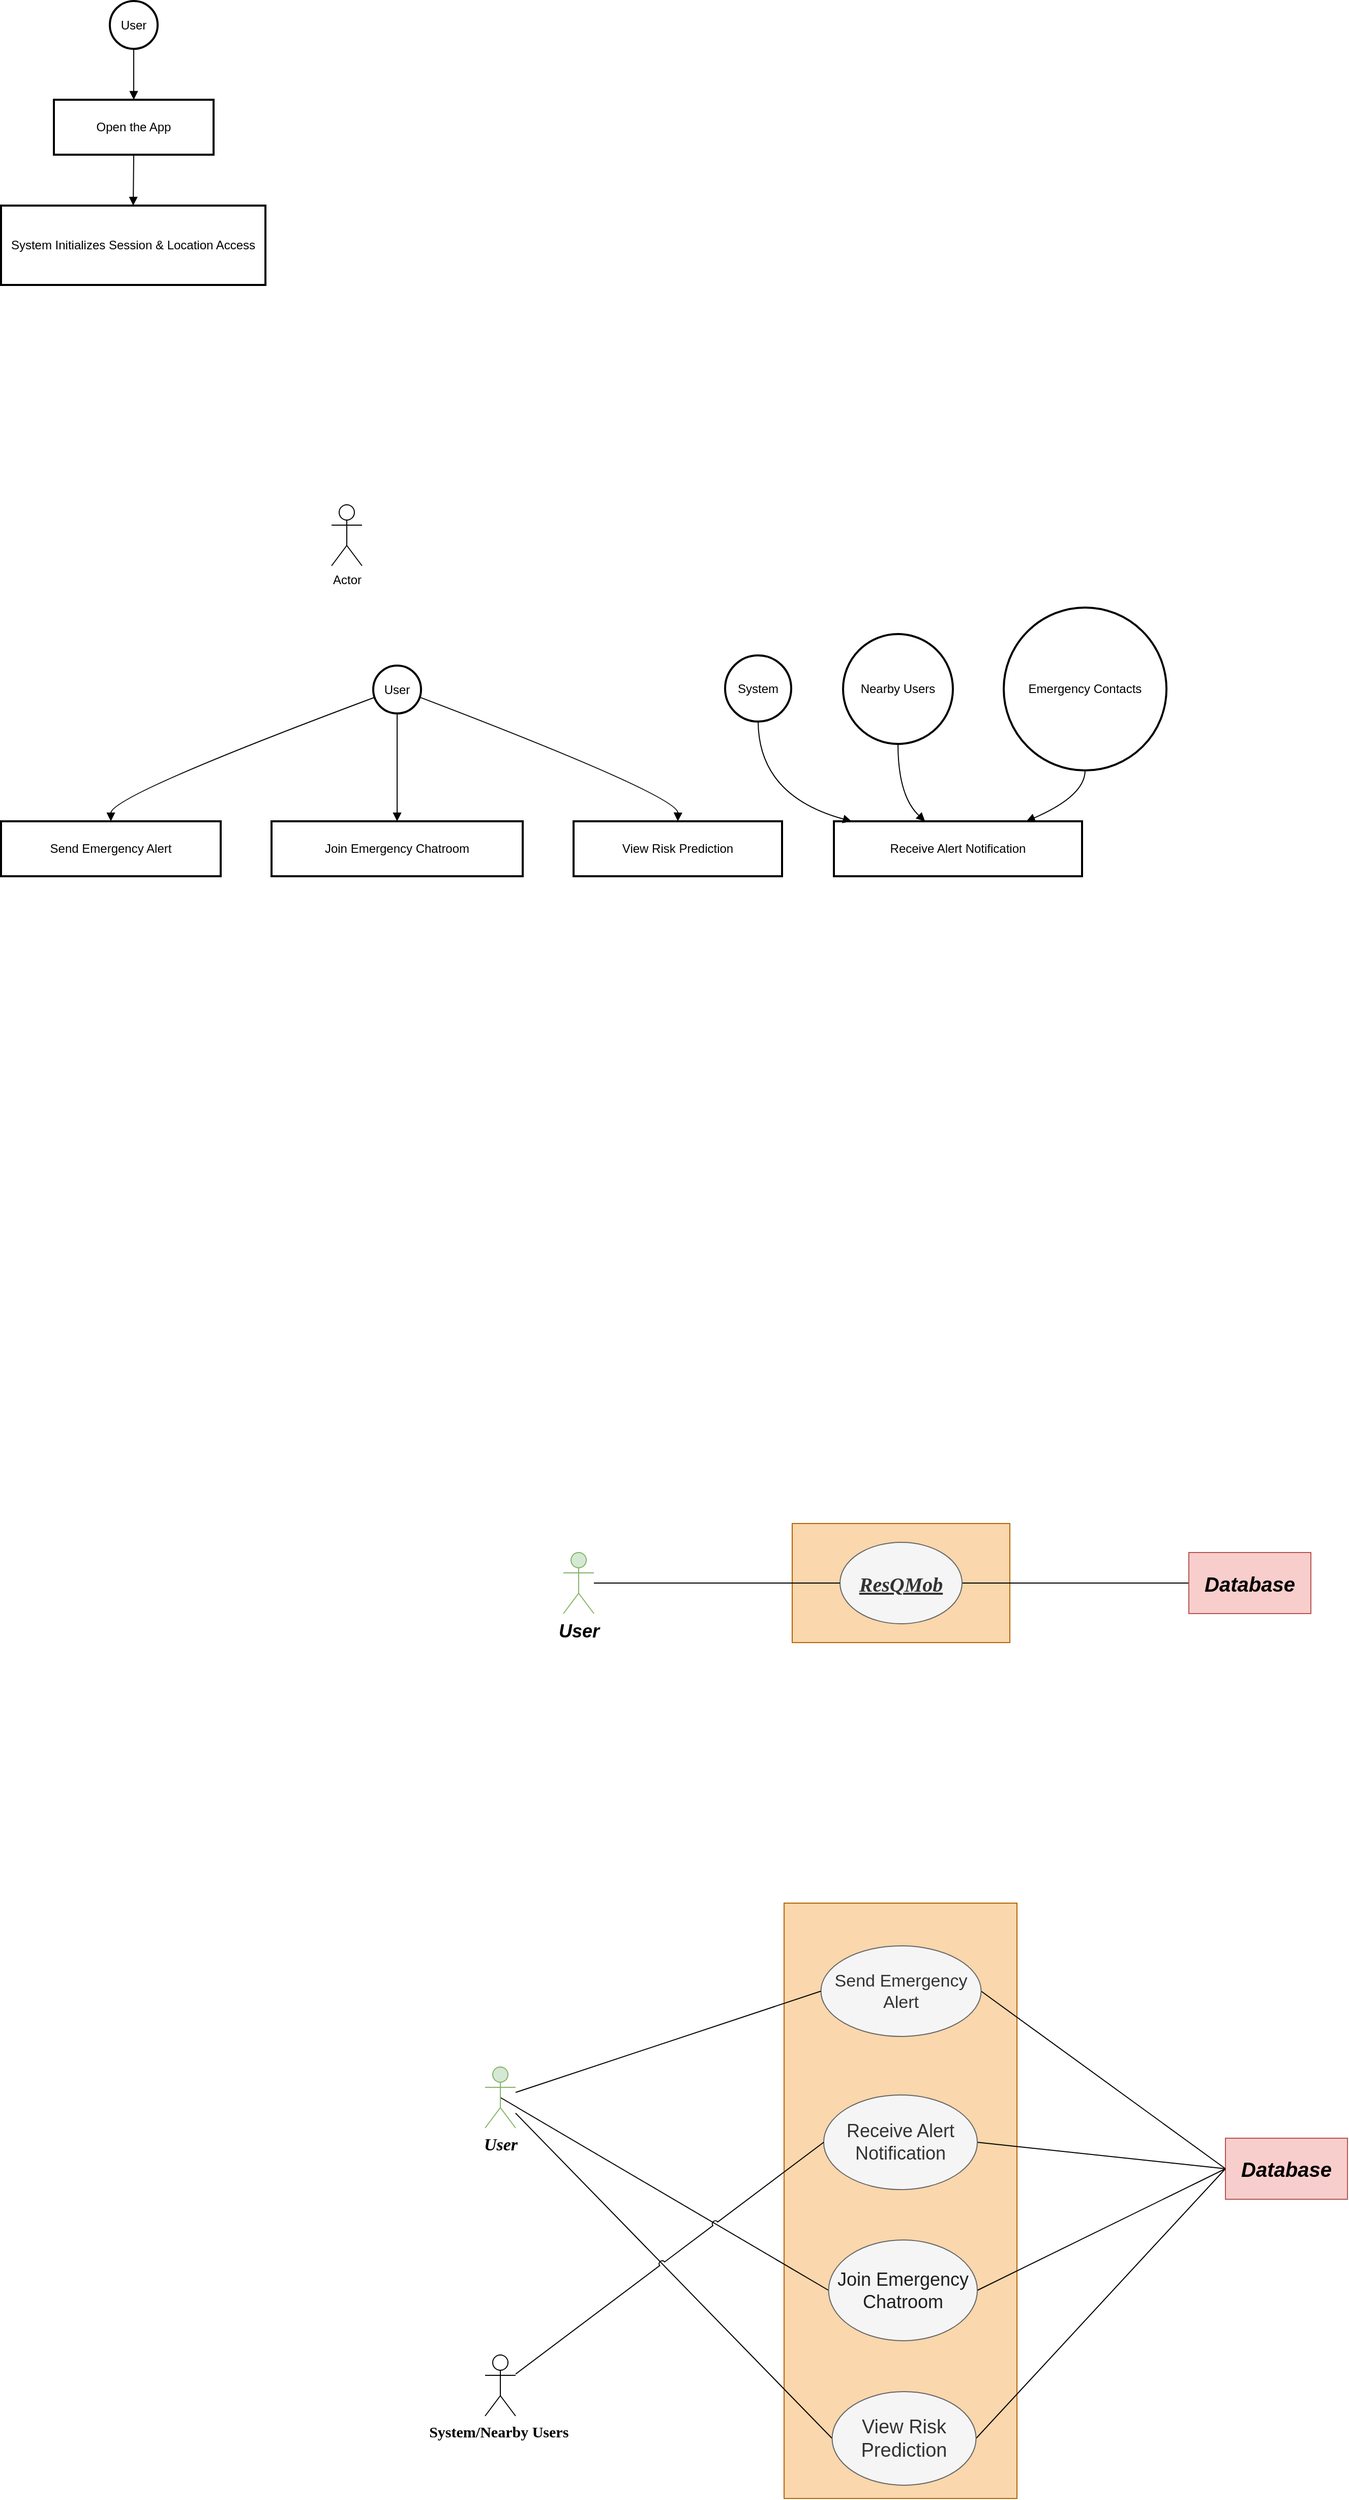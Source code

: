 <mxfile version="27.2.0">
  <diagram name="Page-1" id="5NeykIupbjO2loVzM9I7">
    <mxGraphModel dx="1224" dy="1096" grid="0" gridSize="10" guides="1" tooltips="1" connect="1" arrows="1" fold="1" page="0" pageScale="1" pageWidth="827" pageHeight="1169" math="0" shadow="0">
      <root>
        <mxCell id="0" />
        <mxCell id="1" parent="0" />
        <mxCell id="HWSuJ6NC0wexakNPkN_4-19" value="User" style="ellipse;aspect=fixed;strokeWidth=2;whiteSpace=wrap;" vertex="1" parent="1">
          <mxGeometry x="127" y="20" width="47" height="47" as="geometry" />
        </mxCell>
        <mxCell id="HWSuJ6NC0wexakNPkN_4-20" value="Open the App" style="whiteSpace=wrap;strokeWidth=2;" vertex="1" parent="1">
          <mxGeometry x="72" y="117" width="157" height="54" as="geometry" />
        </mxCell>
        <mxCell id="HWSuJ6NC0wexakNPkN_4-21" value="System Initializes Session &amp; Location Access" style="whiteSpace=wrap;strokeWidth=2;" vertex="1" parent="1">
          <mxGeometry x="20" y="221" width="260" height="78" as="geometry" />
        </mxCell>
        <mxCell id="HWSuJ6NC0wexakNPkN_4-22" value="" style="curved=1;startArrow=none;endArrow=block;exitX=0.49;exitY=1;entryX=0.5;entryY=0;rounded=0;" edge="1" parent="1" source="HWSuJ6NC0wexakNPkN_4-19" target="HWSuJ6NC0wexakNPkN_4-20">
          <mxGeometry relative="1" as="geometry">
            <Array as="points" />
          </mxGeometry>
        </mxCell>
        <mxCell id="HWSuJ6NC0wexakNPkN_4-23" value="" style="curved=1;startArrow=none;endArrow=block;exitX=0.5;exitY=1;entryX=0.5;entryY=0;rounded=0;" edge="1" parent="1" source="HWSuJ6NC0wexakNPkN_4-20" target="HWSuJ6NC0wexakNPkN_4-21">
          <mxGeometry relative="1" as="geometry">
            <Array as="points" />
          </mxGeometry>
        </mxCell>
        <mxCell id="HWSuJ6NC0wexakNPkN_4-24" value="Actor" style="shape=umlActor;verticalLabelPosition=bottom;verticalAlign=top;html=1;outlineConnect=0;" vertex="1" parent="1">
          <mxGeometry x="345" y="515" width="30" height="60" as="geometry" />
        </mxCell>
        <mxCell id="HWSuJ6NC0wexakNPkN_4-25" value="User" style="ellipse;aspect=fixed;strokeWidth=2;whiteSpace=wrap;" vertex="1" parent="1">
          <mxGeometry x="386" y="673" width="47" height="47" as="geometry" />
        </mxCell>
        <mxCell id="HWSuJ6NC0wexakNPkN_4-26" value="Send Emergency Alert" style="whiteSpace=wrap;strokeWidth=2;" vertex="1" parent="1">
          <mxGeometry x="20" y="826" width="216" height="54" as="geometry" />
        </mxCell>
        <mxCell id="HWSuJ6NC0wexakNPkN_4-27" value="Join Emergency Chatroom" style="whiteSpace=wrap;strokeWidth=2;" vertex="1" parent="1">
          <mxGeometry x="286" y="826" width="247" height="54" as="geometry" />
        </mxCell>
        <mxCell id="HWSuJ6NC0wexakNPkN_4-28" value="View Risk Prediction" style="whiteSpace=wrap;strokeWidth=2;" vertex="1" parent="1">
          <mxGeometry x="583" y="826" width="205" height="54" as="geometry" />
        </mxCell>
        <mxCell id="HWSuJ6NC0wexakNPkN_4-29" value="System" style="ellipse;aspect=fixed;strokeWidth=2;whiteSpace=wrap;" vertex="1" parent="1">
          <mxGeometry x="732" y="663" width="65" height="65" as="geometry" />
        </mxCell>
        <mxCell id="HWSuJ6NC0wexakNPkN_4-30" value="Receive Alert Notification" style="whiteSpace=wrap;strokeWidth=2;" vertex="1" parent="1">
          <mxGeometry x="839" y="826" width="244" height="54" as="geometry" />
        </mxCell>
        <mxCell id="HWSuJ6NC0wexakNPkN_4-31" value="Nearby Users" style="ellipse;aspect=fixed;strokeWidth=2;whiteSpace=wrap;" vertex="1" parent="1">
          <mxGeometry x="848" y="642" width="108" height="108" as="geometry" />
        </mxCell>
        <mxCell id="HWSuJ6NC0wexakNPkN_4-32" value="Emergency Contacts" style="ellipse;aspect=fixed;strokeWidth=2;whiteSpace=wrap;" vertex="1" parent="1">
          <mxGeometry x="1006" y="616" width="160" height="160" as="geometry" />
        </mxCell>
        <mxCell id="HWSuJ6NC0wexakNPkN_4-33" value="" style="curved=1;startArrow=none;endArrow=block;exitX=0.01;exitY=0.68;entryX=0.5;entryY=0.01;rounded=0;" edge="1" parent="1" source="HWSuJ6NC0wexakNPkN_4-25" target="HWSuJ6NC0wexakNPkN_4-26">
          <mxGeometry relative="1" as="geometry">
            <Array as="points">
              <mxPoint x="128" y="801" />
            </Array>
          </mxGeometry>
        </mxCell>
        <mxCell id="HWSuJ6NC0wexakNPkN_4-34" value="" style="curved=1;startArrow=none;endArrow=block;exitX=0.51;exitY=0.99;entryX=0.5;entryY=0.01;rounded=0;" edge="1" parent="1" source="HWSuJ6NC0wexakNPkN_4-25" target="HWSuJ6NC0wexakNPkN_4-27">
          <mxGeometry relative="1" as="geometry">
            <Array as="points" />
          </mxGeometry>
        </mxCell>
        <mxCell id="HWSuJ6NC0wexakNPkN_4-35" value="" style="curved=1;startArrow=none;endArrow=block;exitX=1.01;exitY=0.68;entryX=0.5;entryY=0.01;rounded=0;" edge="1" parent="1" source="HWSuJ6NC0wexakNPkN_4-25" target="HWSuJ6NC0wexakNPkN_4-28">
          <mxGeometry relative="1" as="geometry">
            <Array as="points">
              <mxPoint x="686" y="801" />
            </Array>
          </mxGeometry>
        </mxCell>
        <mxCell id="HWSuJ6NC0wexakNPkN_4-36" value="" style="curved=1;startArrow=none;endArrow=block;exitX=0.5;exitY=1.01;entryX=0.08;entryY=0.01;rounded=0;" edge="1" parent="1" source="HWSuJ6NC0wexakNPkN_4-29" target="HWSuJ6NC0wexakNPkN_4-30">
          <mxGeometry relative="1" as="geometry">
            <Array as="points">
              <mxPoint x="765" y="801" />
            </Array>
          </mxGeometry>
        </mxCell>
        <mxCell id="HWSuJ6NC0wexakNPkN_4-37" value="" style="curved=1;startArrow=none;endArrow=block;exitX=0.5;exitY=1;entryX=0.37;entryY=0.01;rounded=0;" edge="1" parent="1" source="HWSuJ6NC0wexakNPkN_4-31" target="HWSuJ6NC0wexakNPkN_4-30">
          <mxGeometry relative="1" as="geometry">
            <Array as="points">
              <mxPoint x="902" y="801" />
            </Array>
          </mxGeometry>
        </mxCell>
        <mxCell id="HWSuJ6NC0wexakNPkN_4-38" value="" style="curved=1;startArrow=none;endArrow=block;exitX=0.5;exitY=1;entryX=0.77;entryY=0.01;rounded=0;" edge="1" parent="1" source="HWSuJ6NC0wexakNPkN_4-32" target="HWSuJ6NC0wexakNPkN_4-30">
          <mxGeometry relative="1" as="geometry">
            <Array as="points">
              <mxPoint x="1086" y="801" />
            </Array>
          </mxGeometry>
        </mxCell>
        <mxCell id="HWSuJ6NC0wexakNPkN_4-39" value="" style="rounded=0;whiteSpace=wrap;html=1;fillColor=#fad7ac;strokeColor=#b46504;" vertex="1" parent="1">
          <mxGeometry x="798" y="1516" width="214" height="117" as="geometry" />
        </mxCell>
        <mxCell id="HWSuJ6NC0wexakNPkN_4-51" style="edgeStyle=orthogonalEdgeStyle;rounded=0;orthogonalLoop=1;jettySize=auto;html=1;exitX=1;exitY=0.5;exitDx=0;exitDy=0;endArrow=none;endFill=0;" edge="1" parent="1" source="HWSuJ6NC0wexakNPkN_4-40" target="HWSuJ6NC0wexakNPkN_4-43">
          <mxGeometry relative="1" as="geometry" />
        </mxCell>
        <mxCell id="HWSuJ6NC0wexakNPkN_4-40" value="&lt;h3&gt;&lt;font face=&quot;Tahoma&quot; style=&quot;font-size: 20px;&quot;&gt;&lt;i style=&quot;&quot;&gt;&lt;u&gt;ResQMob&lt;/u&gt;&lt;/i&gt;&lt;/font&gt;&lt;/h3&gt;" style="ellipse;whiteSpace=wrap;html=1;fillColor=#f5f5f5;strokeColor=#666666;fontColor=#333333;" vertex="1" parent="1">
          <mxGeometry x="845" y="1534.5" width="120" height="80" as="geometry" />
        </mxCell>
        <mxCell id="HWSuJ6NC0wexakNPkN_4-50" style="edgeStyle=orthogonalEdgeStyle;rounded=0;orthogonalLoop=1;jettySize=auto;html=1;endArrow=none;endFill=0;" edge="1" parent="1" source="HWSuJ6NC0wexakNPkN_4-42" target="HWSuJ6NC0wexakNPkN_4-40">
          <mxGeometry relative="1" as="geometry" />
        </mxCell>
        <mxCell id="HWSuJ6NC0wexakNPkN_4-42" value="&lt;i style=&quot;&quot;&gt;&lt;font style=&quot;font-size: 18px;&quot;&gt;&lt;b style=&quot;&quot;&gt;User&lt;/b&gt;&lt;/font&gt;&lt;/i&gt;" style="shape=umlActor;verticalLabelPosition=bottom;verticalAlign=top;html=1;outlineConnect=0;fillColor=#d5e8d4;strokeColor=#82b366;" vertex="1" parent="1">
          <mxGeometry x="573" y="1544.5" width="30" height="60" as="geometry" />
        </mxCell>
        <mxCell id="HWSuJ6NC0wexakNPkN_4-43" value="&lt;i&gt;&lt;font style=&quot;font-size: 20px;&quot;&gt;&lt;b&gt;Database&lt;/b&gt;&lt;/font&gt;&lt;/i&gt;" style="rounded=0;whiteSpace=wrap;html=1;glass=0;fillColor=#f8cecc;strokeColor=#b85450;" vertex="1" parent="1">
          <mxGeometry x="1188" y="1544.5" width="120" height="60" as="geometry" />
        </mxCell>
        <mxCell id="HWSuJ6NC0wexakNPkN_4-52" value="" style="rounded=0;whiteSpace=wrap;html=1;fillColor=#fad7ac;strokeColor=#b46504;" vertex="1" parent="1">
          <mxGeometry x="790" y="1889" width="229" height="585" as="geometry" />
        </mxCell>
        <mxCell id="HWSuJ6NC0wexakNPkN_4-53" style="rounded=0;orthogonalLoop=1;jettySize=auto;html=1;exitX=1;exitY=0.5;exitDx=0;exitDy=0;endArrow=none;endFill=0;entryX=0;entryY=0.5;entryDx=0;entryDy=0;" edge="1" parent="1" source="HWSuJ6NC0wexakNPkN_4-54" target="HWSuJ6NC0wexakNPkN_4-57">
          <mxGeometry relative="1" as="geometry" />
        </mxCell>
        <mxCell id="HWSuJ6NC0wexakNPkN_4-54" value="&lt;span style=&quot;font-size: 17px;&quot;&gt;Send Emergency Alert&lt;/span&gt;" style="ellipse;whiteSpace=wrap;html=1;fillColor=#f5f5f5;strokeColor=#666666;fontColor=#333333;" vertex="1" parent="1">
          <mxGeometry x="826.25" y="1931" width="157.5" height="89" as="geometry" />
        </mxCell>
        <mxCell id="HWSuJ6NC0wexakNPkN_4-55" style="rounded=0;orthogonalLoop=1;jettySize=auto;html=1;endArrow=none;endFill=0;entryX=0;entryY=0.5;entryDx=0;entryDy=0;" edge="1" parent="1" source="HWSuJ6NC0wexakNPkN_4-56" target="HWSuJ6NC0wexakNPkN_4-54">
          <mxGeometry relative="1" as="geometry" />
        </mxCell>
        <mxCell id="HWSuJ6NC0wexakNPkN_4-61" style="rounded=0;orthogonalLoop=1;jettySize=auto;html=1;entryX=0;entryY=0.5;entryDx=0;entryDy=0;endArrow=none;endFill=0;" edge="1" parent="1" source="HWSuJ6NC0wexakNPkN_4-56" target="HWSuJ6NC0wexakNPkN_4-58">
          <mxGeometry relative="1" as="geometry" />
        </mxCell>
        <mxCell id="HWSuJ6NC0wexakNPkN_4-62" style="rounded=0;orthogonalLoop=1;jettySize=auto;html=1;exitX=0.5;exitY=0.5;exitDx=0;exitDy=0;exitPerimeter=0;entryX=0;entryY=0.5;entryDx=0;entryDy=0;endArrow=none;endFill=0;" edge="1" parent="1" source="HWSuJ6NC0wexakNPkN_4-56" target="HWSuJ6NC0wexakNPkN_4-59">
          <mxGeometry relative="1" as="geometry" />
        </mxCell>
        <mxCell id="HWSuJ6NC0wexakNPkN_4-56" value="&lt;i style=&quot;&quot;&gt;&lt;font face=&quot;Times New Roman&quot; style=&quot;font-size: 17px;&quot;&gt;&lt;b style=&quot;&quot;&gt;User&lt;/b&gt;&lt;/font&gt;&lt;/i&gt;" style="shape=umlActor;verticalLabelPosition=bottom;verticalAlign=top;html=1;outlineConnect=0;fillColor=#d5e8d4;strokeColor=#82b366;" vertex="1" parent="1">
          <mxGeometry x="496" y="2050" width="30" height="60" as="geometry" />
        </mxCell>
        <mxCell id="HWSuJ6NC0wexakNPkN_4-57" value="&lt;i&gt;&lt;font style=&quot;font-size: 20px;&quot;&gt;&lt;b&gt;Database&lt;/b&gt;&lt;/font&gt;&lt;/i&gt;" style="rounded=0;whiteSpace=wrap;html=1;glass=0;fillColor=#f8cecc;strokeColor=#b85450;" vertex="1" parent="1">
          <mxGeometry x="1224" y="2120" width="120" height="60" as="geometry" />
        </mxCell>
        <mxCell id="HWSuJ6NC0wexakNPkN_4-65" style="rounded=0;orthogonalLoop=1;jettySize=auto;html=1;entryX=0;entryY=0.5;entryDx=0;entryDy=0;endArrow=none;endFill=0;exitX=1;exitY=0.5;exitDx=0;exitDy=0;" edge="1" parent="1" source="HWSuJ6NC0wexakNPkN_4-58" target="HWSuJ6NC0wexakNPkN_4-57">
          <mxGeometry relative="1" as="geometry" />
        </mxCell>
        <mxCell id="HWSuJ6NC0wexakNPkN_4-58" value="&lt;font style=&quot;font-size: 19px;&quot;&gt;View Risk Prediction&lt;/font&gt;" style="ellipse;whiteSpace=wrap;html=1;fillColor=#f5f5f5;strokeColor=#666666;fontColor=#333333;" vertex="1" parent="1">
          <mxGeometry x="837.25" y="2369" width="141.5" height="92" as="geometry" />
        </mxCell>
        <mxCell id="HWSuJ6NC0wexakNPkN_4-64" style="rounded=0;orthogonalLoop=1;jettySize=auto;html=1;exitX=1;exitY=0.5;exitDx=0;exitDy=0;entryX=0;entryY=0.5;entryDx=0;entryDy=0;endArrow=none;endFill=0;" edge="1" parent="1" source="HWSuJ6NC0wexakNPkN_4-59" target="HWSuJ6NC0wexakNPkN_4-57">
          <mxGeometry relative="1" as="geometry" />
        </mxCell>
        <mxCell id="HWSuJ6NC0wexakNPkN_4-59" value="&lt;font face=&quot;Helvetica&quot; style=&quot;font-size: 18px;&quot;&gt;&lt;span style=&quot;&quot; id=&quot;docs-internal-guid-f7e9ce0b-7fff-088d-0f5a-9d55db671752&quot;&gt;&lt;span style=&quot;color: rgb(31, 31, 31); background-color: transparent; font-variant-numeric: normal; font-variant-east-asian: normal; font-variant-alternates: normal; font-variant-position: normal; font-variant-emoji: normal; vertical-align: baseline; white-space-collapse: preserve;&quot;&gt;Join Emergency Chatroom&lt;/span&gt;&lt;/span&gt;&lt;/font&gt;" style="ellipse;whiteSpace=wrap;html=1;fillColor=#f5f5f5;strokeColor=#666666;fontColor=#333333;" vertex="1" parent="1">
          <mxGeometry x="833.78" y="2220" width="146.25" height="99" as="geometry" />
        </mxCell>
        <mxCell id="HWSuJ6NC0wexakNPkN_4-63" style="rounded=0;orthogonalLoop=1;jettySize=auto;html=1;exitX=1;exitY=0.5;exitDx=0;exitDy=0;endArrow=none;endFill=0;entryX=0;entryY=0.5;entryDx=0;entryDy=0;" edge="1" parent="1" source="HWSuJ6NC0wexakNPkN_4-60" target="HWSuJ6NC0wexakNPkN_4-57">
          <mxGeometry relative="1" as="geometry" />
        </mxCell>
        <mxCell id="HWSuJ6NC0wexakNPkN_4-60" value="&lt;font style=&quot;font-size: 18px;&quot;&gt;Receive Alert Notification&lt;/font&gt;" style="ellipse;whiteSpace=wrap;html=1;fillColor=#f5f5f5;strokeColor=#666666;fontColor=#333333;" vertex="1" parent="1">
          <mxGeometry x="828.96" y="2077.5" width="151.07" height="93" as="geometry" />
        </mxCell>
        <mxCell id="HWSuJ6NC0wexakNPkN_4-69" style="rounded=0;orthogonalLoop=1;jettySize=auto;html=1;entryX=0;entryY=0.5;entryDx=0;entryDy=0;endArrow=none;endFill=0;jumpStyle=arc;" edge="1" parent="1" source="HWSuJ6NC0wexakNPkN_4-66" target="HWSuJ6NC0wexakNPkN_4-60">
          <mxGeometry relative="1" as="geometry" />
        </mxCell>
        <mxCell id="HWSuJ6NC0wexakNPkN_4-66" value="&lt;font face=&quot;Times New Roman&quot; style=&quot;font-size: 15px;&quot;&gt;&lt;b style=&quot;&quot;&gt;System/Nearby Users&amp;nbsp;&lt;/b&gt;&lt;/font&gt;" style="shape=umlActor;verticalLabelPosition=bottom;verticalAlign=top;html=1;outlineConnect=0;" vertex="1" parent="1">
          <mxGeometry x="496" y="2333" width="30" height="60" as="geometry" />
        </mxCell>
      </root>
    </mxGraphModel>
  </diagram>
</mxfile>
